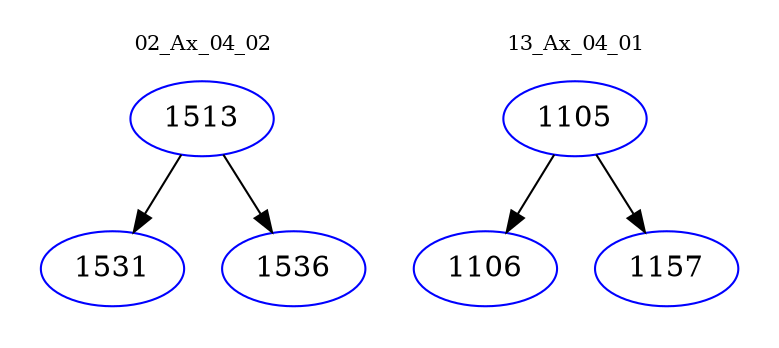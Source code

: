 digraph{
subgraph cluster_0 {
color = white
label = "02_Ax_04_02";
fontsize=10;
T0_1513 [label="1513", color="blue"]
T0_1513 -> T0_1531 [color="black"]
T0_1531 [label="1531", color="blue"]
T0_1513 -> T0_1536 [color="black"]
T0_1536 [label="1536", color="blue"]
}
subgraph cluster_1 {
color = white
label = "13_Ax_04_01";
fontsize=10;
T1_1105 [label="1105", color="blue"]
T1_1105 -> T1_1106 [color="black"]
T1_1106 [label="1106", color="blue"]
T1_1105 -> T1_1157 [color="black"]
T1_1157 [label="1157", color="blue"]
}
}
